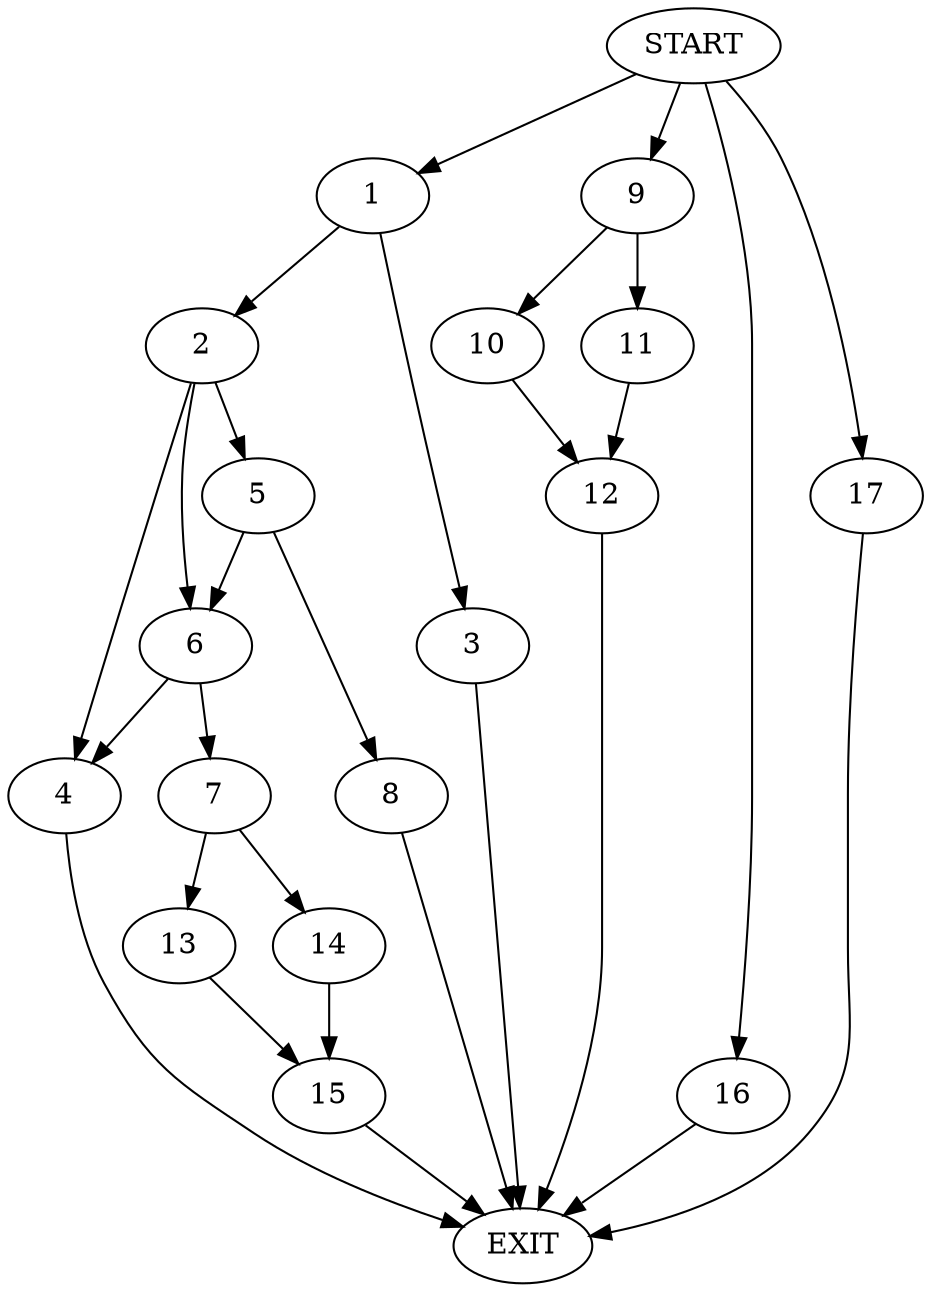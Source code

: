 digraph {
0 [label="START"]
18 [label="EXIT"]
0 -> 1
1 -> 2
1 -> 3
2 -> 4
2 -> 5
2 -> 6
3 -> 18
6 -> 4
6 -> 7
4 -> 18
5 -> 8
5 -> 6
8 -> 18
0 -> 9
9 -> 10
9 -> 11
10 -> 12
11 -> 12
12 -> 18
7 -> 13
7 -> 14
13 -> 15
14 -> 15
15 -> 18
0 -> 16
16 -> 18
0 -> 17
17 -> 18
}
